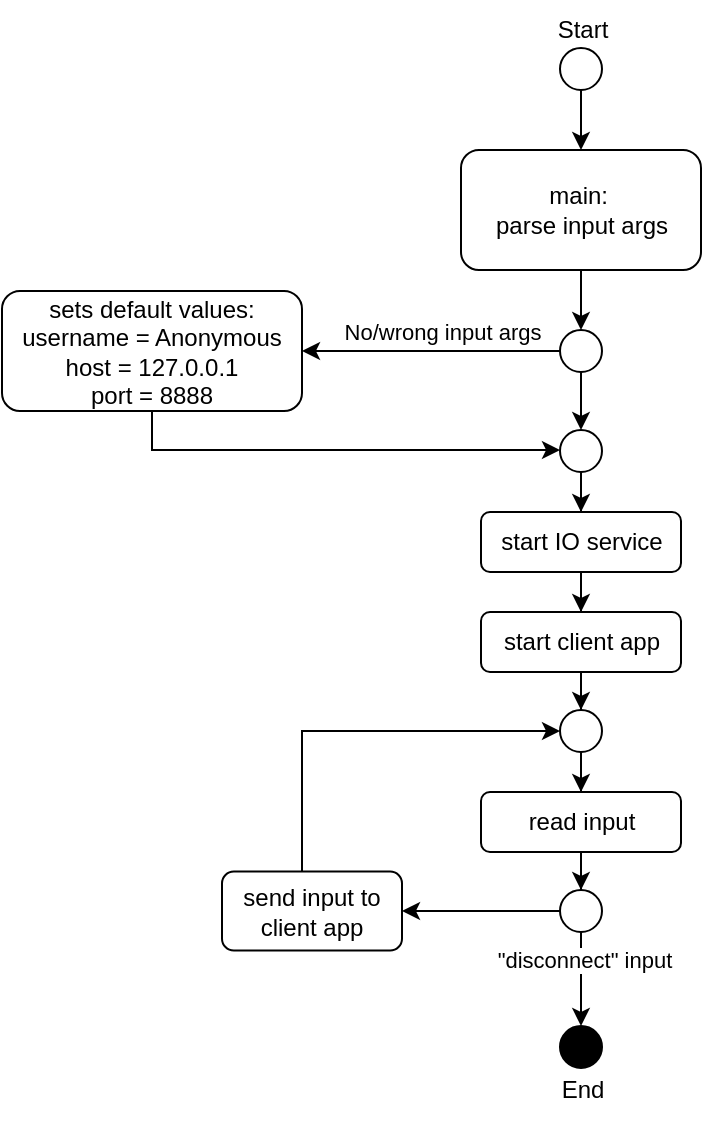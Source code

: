 <mxfile version="21.1.2" type="device">
  <diagram name="Página-1" id="xAlf2-2vAacfX4u5f6ym">
    <mxGraphModel dx="1232" dy="1187" grid="1" gridSize="10" guides="1" tooltips="1" connect="1" arrows="1" fold="1" page="1" pageScale="1" pageWidth="827" pageHeight="1169" math="0" shadow="0">
      <root>
        <mxCell id="0" />
        <mxCell id="1" parent="0" />
        <mxCell id="Fib0QVNreCmnkIBZZ_DN-5" style="edgeStyle=orthogonalEdgeStyle;rounded=0;orthogonalLoop=1;jettySize=auto;html=1;entryX=0.5;entryY=0;entryDx=0;entryDy=0;" parent="1" source="Fib0QVNreCmnkIBZZ_DN-1" target="Fib0QVNreCmnkIBZZ_DN-2" edge="1">
          <mxGeometry relative="1" as="geometry" />
        </mxCell>
        <mxCell id="Fib0QVNreCmnkIBZZ_DN-1" value="" style="ellipse;whiteSpace=wrap;html=1;aspect=fixed;" parent="1" vertex="1">
          <mxGeometry x="389" y="69" width="21" height="21" as="geometry" />
        </mxCell>
        <mxCell id="Fib0QVNreCmnkIBZZ_DN-6" style="edgeStyle=orthogonalEdgeStyle;rounded=0;orthogonalLoop=1;jettySize=auto;html=1;entryX=0.5;entryY=0;entryDx=0;entryDy=0;" parent="1" source="Fib0QVNreCmnkIBZZ_DN-2" target="Fib0QVNreCmnkIBZZ_DN-4" edge="1">
          <mxGeometry relative="1" as="geometry" />
        </mxCell>
        <mxCell id="Fib0QVNreCmnkIBZZ_DN-2" value="main:&amp;nbsp;&lt;br&gt;parse input args" style="rounded=1;whiteSpace=wrap;html=1;" parent="1" vertex="1">
          <mxGeometry x="339.5" y="120" width="120" height="60" as="geometry" />
        </mxCell>
        <mxCell id="Fib0QVNreCmnkIBZZ_DN-12" style="edgeStyle=orthogonalEdgeStyle;rounded=0;orthogonalLoop=1;jettySize=auto;html=1;entryX=0;entryY=0.5;entryDx=0;entryDy=0;" parent="1" source="Fib0QVNreCmnkIBZZ_DN-3" target="Fib0QVNreCmnkIBZZ_DN-11" edge="1">
          <mxGeometry relative="1" as="geometry">
            <Array as="points">
              <mxPoint x="185" y="270" />
              <mxPoint x="389" y="270" />
            </Array>
          </mxGeometry>
        </mxCell>
        <mxCell id="Fib0QVNreCmnkIBZZ_DN-3" value="sets default values:&lt;br&gt;username = Anonymous&lt;br&gt;host = 127.0.0.1&lt;br&gt;port = 8888" style="rounded=1;whiteSpace=wrap;html=1;" parent="1" vertex="1">
          <mxGeometry x="110" y="190.5" width="150" height="60" as="geometry" />
        </mxCell>
        <mxCell id="Fib0QVNreCmnkIBZZ_DN-7" style="edgeStyle=orthogonalEdgeStyle;rounded=0;orthogonalLoop=1;jettySize=auto;html=1;entryX=1;entryY=0.5;entryDx=0;entryDy=0;" parent="1" source="Fib0QVNreCmnkIBZZ_DN-4" target="Fib0QVNreCmnkIBZZ_DN-3" edge="1">
          <mxGeometry relative="1" as="geometry" />
        </mxCell>
        <mxCell id="Fib0QVNreCmnkIBZZ_DN-8" value="No/wrong input args" style="edgeLabel;html=1;align=center;verticalAlign=middle;resizable=0;points=[];" parent="Fib0QVNreCmnkIBZZ_DN-7" vertex="1" connectable="0">
          <mxGeometry x="0.237" relative="1" as="geometry">
            <mxPoint x="21" y="-10" as="offset" />
          </mxGeometry>
        </mxCell>
        <mxCell id="Fib0QVNreCmnkIBZZ_DN-13" style="edgeStyle=orthogonalEdgeStyle;rounded=0;orthogonalLoop=1;jettySize=auto;html=1;entryX=0.5;entryY=0;entryDx=0;entryDy=0;" parent="1" source="Fib0QVNreCmnkIBZZ_DN-4" target="Fib0QVNreCmnkIBZZ_DN-11" edge="1">
          <mxGeometry relative="1" as="geometry" />
        </mxCell>
        <mxCell id="Fib0QVNreCmnkIBZZ_DN-4" value="" style="ellipse;whiteSpace=wrap;html=1;aspect=fixed;" parent="1" vertex="1">
          <mxGeometry x="389" y="210" width="21" height="21" as="geometry" />
        </mxCell>
        <mxCell id="Fib0QVNreCmnkIBZZ_DN-16" style="edgeStyle=orthogonalEdgeStyle;rounded=0;orthogonalLoop=1;jettySize=auto;html=1;entryX=0.5;entryY=0;entryDx=0;entryDy=0;" parent="1" source="Fib0QVNreCmnkIBZZ_DN-10" target="Fib0QVNreCmnkIBZZ_DN-15" edge="1">
          <mxGeometry relative="1" as="geometry" />
        </mxCell>
        <mxCell id="Fib0QVNreCmnkIBZZ_DN-10" value="start IO service" style="rounded=1;whiteSpace=wrap;html=1;" parent="1" vertex="1">
          <mxGeometry x="349.5" y="301" width="100" height="30" as="geometry" />
        </mxCell>
        <mxCell id="Fib0QVNreCmnkIBZZ_DN-14" style="edgeStyle=orthogonalEdgeStyle;rounded=0;orthogonalLoop=1;jettySize=auto;html=1;entryX=0.5;entryY=0;entryDx=0;entryDy=0;" parent="1" source="Fib0QVNreCmnkIBZZ_DN-11" target="Fib0QVNreCmnkIBZZ_DN-10" edge="1">
          <mxGeometry relative="1" as="geometry" />
        </mxCell>
        <mxCell id="Fib0QVNreCmnkIBZZ_DN-11" value="" style="ellipse;whiteSpace=wrap;html=1;aspect=fixed;" parent="1" vertex="1">
          <mxGeometry x="389" y="260" width="21" height="21" as="geometry" />
        </mxCell>
        <mxCell id="Fib0QVNreCmnkIBZZ_DN-20" style="edgeStyle=orthogonalEdgeStyle;rounded=0;orthogonalLoop=1;jettySize=auto;html=1;entryX=0.5;entryY=0;entryDx=0;entryDy=0;" parent="1" source="Fib0QVNreCmnkIBZZ_DN-15" target="Fib0QVNreCmnkIBZZ_DN-18" edge="1">
          <mxGeometry relative="1" as="geometry" />
        </mxCell>
        <mxCell id="Fib0QVNreCmnkIBZZ_DN-15" value="start client app" style="rounded=1;whiteSpace=wrap;html=1;" parent="1" vertex="1">
          <mxGeometry x="349.5" y="351" width="100" height="30" as="geometry" />
        </mxCell>
        <mxCell id="Fib0QVNreCmnkIBZZ_DN-24" style="edgeStyle=orthogonalEdgeStyle;rounded=0;orthogonalLoop=1;jettySize=auto;html=1;entryX=0.5;entryY=0;entryDx=0;entryDy=0;" parent="1" source="Fib0QVNreCmnkIBZZ_DN-17" target="Fib0QVNreCmnkIBZZ_DN-22" edge="1">
          <mxGeometry relative="1" as="geometry" />
        </mxCell>
        <mxCell id="Fib0QVNreCmnkIBZZ_DN-17" value="read input" style="rounded=1;whiteSpace=wrap;html=1;" parent="1" vertex="1">
          <mxGeometry x="349.5" y="441" width="100" height="30" as="geometry" />
        </mxCell>
        <mxCell id="Fib0QVNreCmnkIBZZ_DN-21" style="edgeStyle=orthogonalEdgeStyle;rounded=0;orthogonalLoop=1;jettySize=auto;html=1;entryX=0.5;entryY=0;entryDx=0;entryDy=0;" parent="1" source="Fib0QVNreCmnkIBZZ_DN-18" target="Fib0QVNreCmnkIBZZ_DN-17" edge="1">
          <mxGeometry relative="1" as="geometry" />
        </mxCell>
        <mxCell id="Fib0QVNreCmnkIBZZ_DN-18" value="" style="ellipse;whiteSpace=wrap;html=1;aspect=fixed;" parent="1" vertex="1">
          <mxGeometry x="389" y="400" width="21" height="21" as="geometry" />
        </mxCell>
        <mxCell id="Fib0QVNreCmnkIBZZ_DN-27" style="edgeStyle=orthogonalEdgeStyle;rounded=0;orthogonalLoop=1;jettySize=auto;html=1;entryX=0.5;entryY=0;entryDx=0;entryDy=0;" parent="1" source="Fib0QVNreCmnkIBZZ_DN-22" target="Fib0QVNreCmnkIBZZ_DN-26" edge="1">
          <mxGeometry relative="1" as="geometry" />
        </mxCell>
        <mxCell id="Fib0QVNreCmnkIBZZ_DN-28" value="&quot;disconnect&quot; input" style="edgeLabel;html=1;align=center;verticalAlign=middle;resizable=0;points=[];" parent="Fib0QVNreCmnkIBZZ_DN-27" vertex="1" connectable="0">
          <mxGeometry x="-0.425" y="1" relative="1" as="geometry">
            <mxPoint as="offset" />
          </mxGeometry>
        </mxCell>
        <mxCell id="Fib0QVNreCmnkIBZZ_DN-30" style="edgeStyle=orthogonalEdgeStyle;rounded=0;orthogonalLoop=1;jettySize=auto;html=1;entryX=1;entryY=0.5;entryDx=0;entryDy=0;" parent="1" source="Fib0QVNreCmnkIBZZ_DN-22" target="Fib0QVNreCmnkIBZZ_DN-29" edge="1">
          <mxGeometry relative="1" as="geometry" />
        </mxCell>
        <mxCell id="Fib0QVNreCmnkIBZZ_DN-22" value="" style="ellipse;whiteSpace=wrap;html=1;aspect=fixed;" parent="1" vertex="1">
          <mxGeometry x="389" y="490" width="21" height="21" as="geometry" />
        </mxCell>
        <mxCell id="Fib0QVNreCmnkIBZZ_DN-26" value="" style="ellipse;whiteSpace=wrap;html=1;aspect=fixed;fillColor=#000000;" parent="1" vertex="1">
          <mxGeometry x="389" y="558" width="21" height="21" as="geometry" />
        </mxCell>
        <mxCell id="Fib0QVNreCmnkIBZZ_DN-32" style="edgeStyle=orthogonalEdgeStyle;rounded=0;orthogonalLoop=1;jettySize=auto;html=1;entryX=0;entryY=0.5;entryDx=0;entryDy=0;" parent="1" source="Fib0QVNreCmnkIBZZ_DN-29" target="Fib0QVNreCmnkIBZZ_DN-18" edge="1">
          <mxGeometry relative="1" as="geometry">
            <Array as="points">
              <mxPoint x="260" y="411" />
            </Array>
          </mxGeometry>
        </mxCell>
        <mxCell id="Fib0QVNreCmnkIBZZ_DN-29" value="send input to client app" style="rounded=1;whiteSpace=wrap;html=1;" parent="1" vertex="1">
          <mxGeometry x="220" y="480.75" width="90" height="39.5" as="geometry" />
        </mxCell>
        <mxCell id="Fib0QVNreCmnkIBZZ_DN-33" value="Start" style="text;html=1;align=center;verticalAlign=middle;resizable=0;points=[];autosize=1;strokeColor=none;fillColor=none;" parent="1" vertex="1">
          <mxGeometry x="375" y="45" width="50" height="30" as="geometry" />
        </mxCell>
        <mxCell id="Fib0QVNreCmnkIBZZ_DN-34" value="End" style="text;html=1;align=center;verticalAlign=middle;resizable=0;points=[];autosize=1;strokeColor=none;fillColor=none;" parent="1" vertex="1">
          <mxGeometry x="380" y="575" width="40" height="30" as="geometry" />
        </mxCell>
      </root>
    </mxGraphModel>
  </diagram>
</mxfile>
